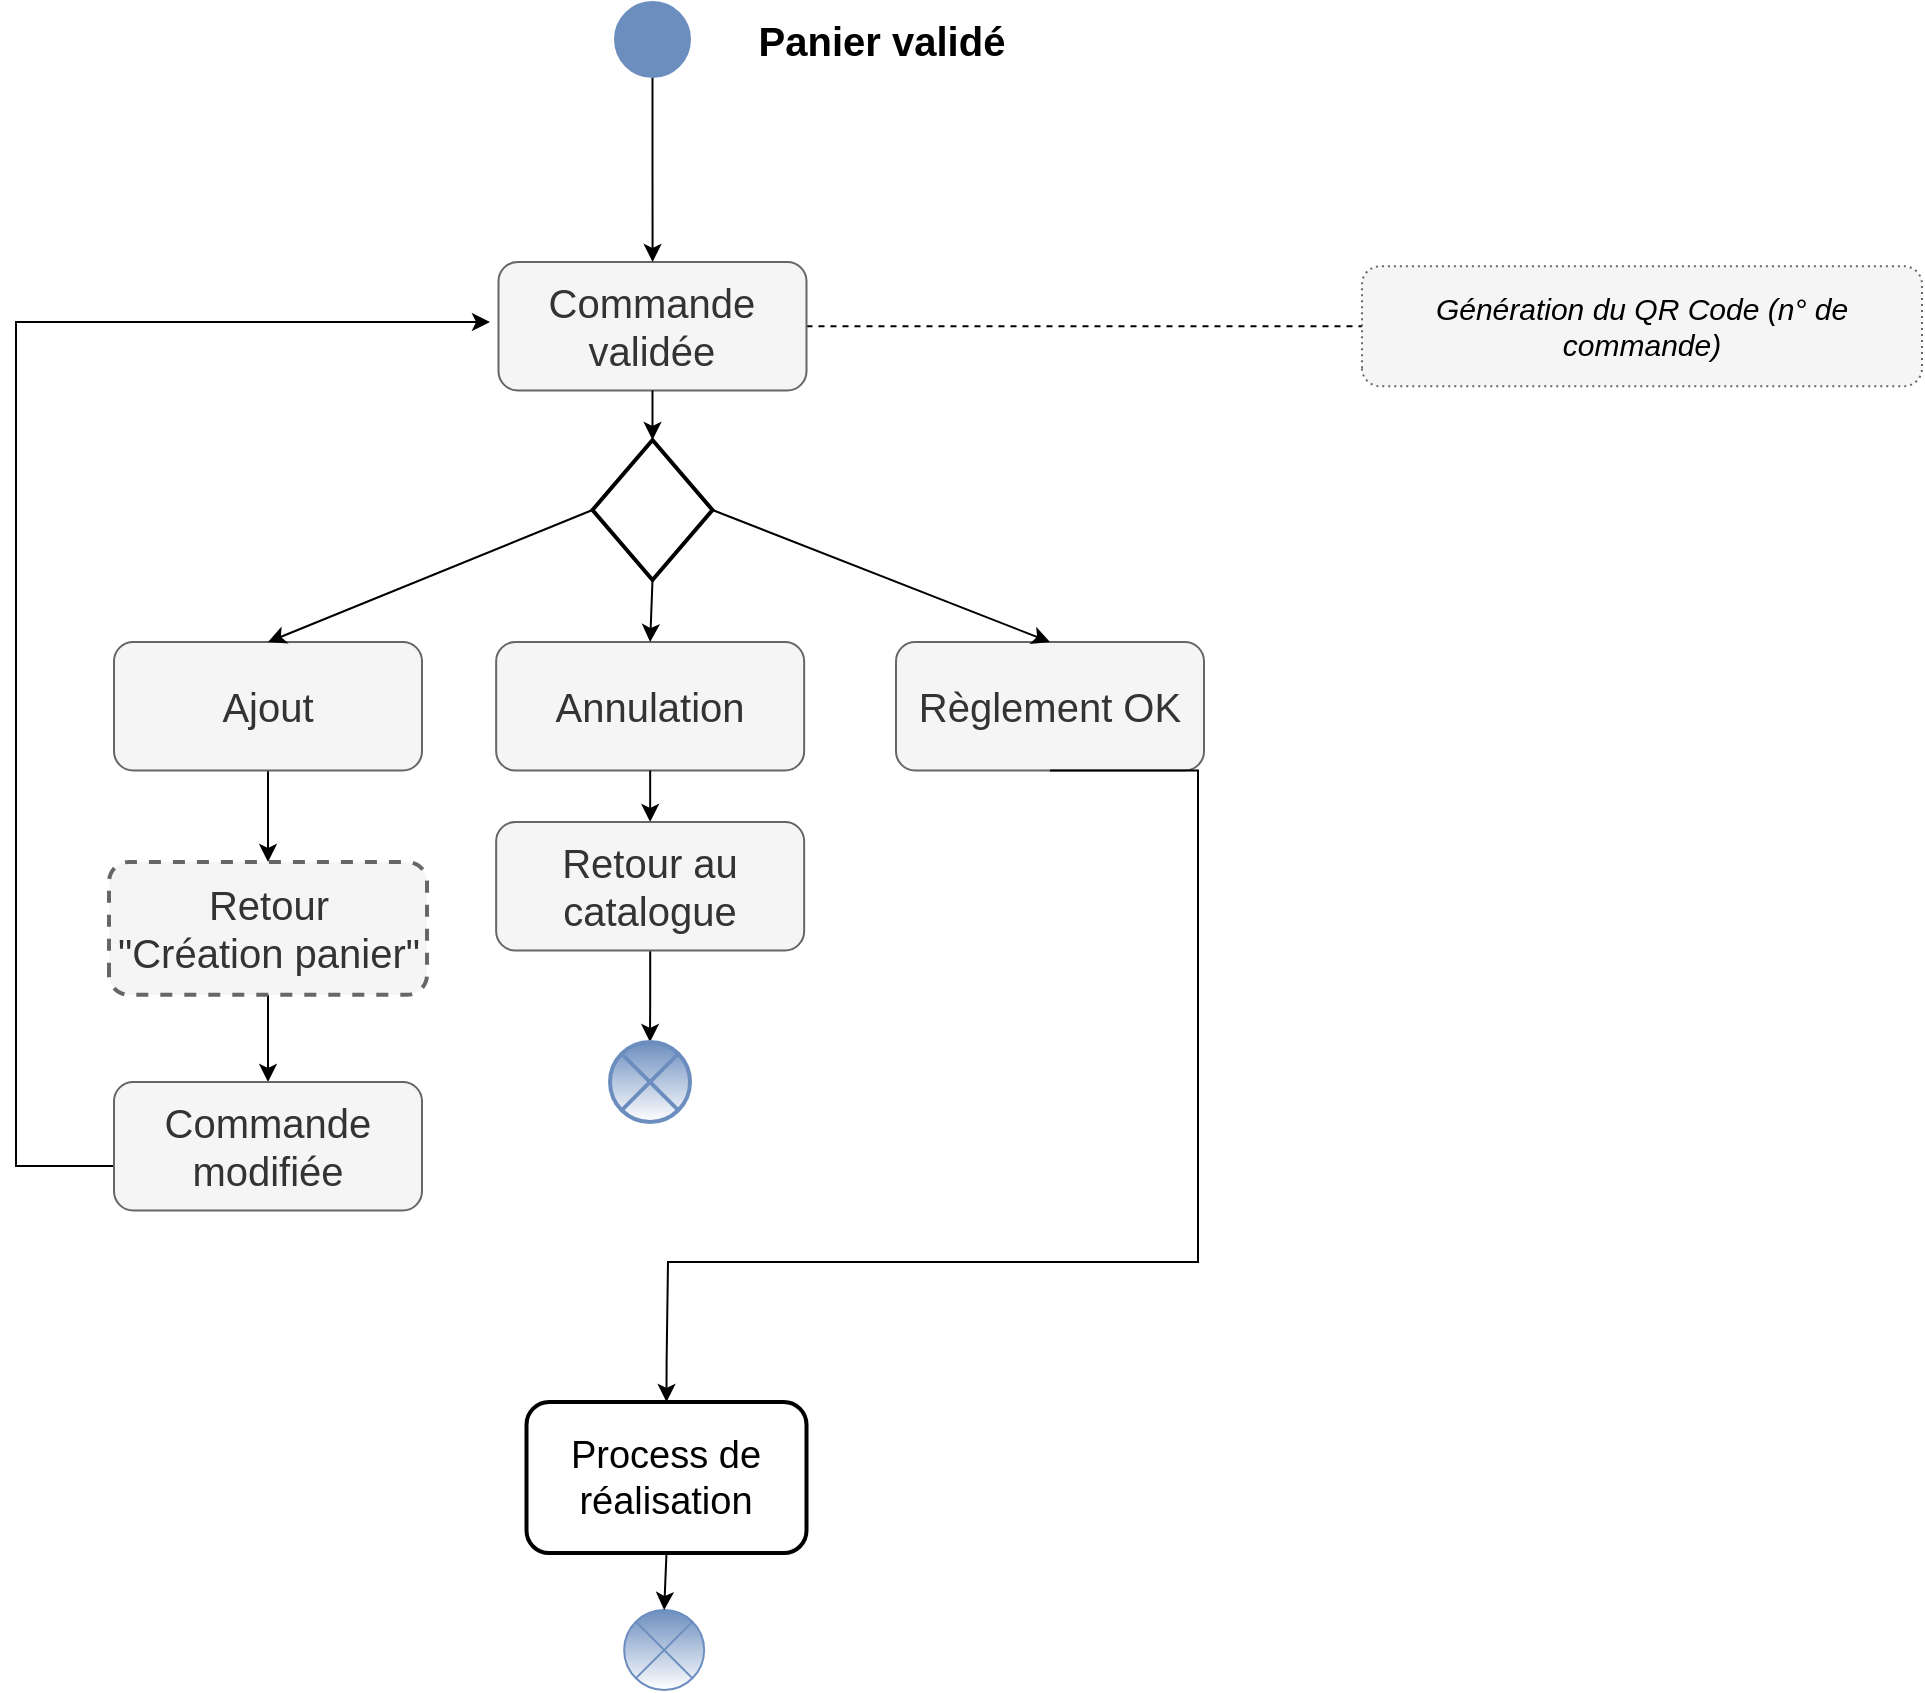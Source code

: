 <mxfile version="13.2.6" type="github">
  <diagram id="C5RBs43oDa-KdzZeNtuy" name="Page-1">
    <mxGraphModel dx="3530" dy="2518" grid="1" gridSize="10" guides="1" tooltips="1" connect="1" arrows="1" fold="1" page="1" pageScale="1" pageWidth="827" pageHeight="1169" math="0" shadow="0">
      <root>
        <mxCell id="WIyWlLk6GJQsqaUBKTNV-0" />
        <mxCell id="WIyWlLk6GJQsqaUBKTNV-1" parent="WIyWlLk6GJQsqaUBKTNV-0" />
        <mxCell id="uQ-XWgEHN9rOL8nD1H7O-12" value="" style="edgeStyle=orthogonalEdgeStyle;rounded=0;orthogonalLoop=1;jettySize=auto;html=1;dashed=1;startArrow=none;startFill=0;endArrow=none;endFill=0;strokeWidth=1;entryX=0.5;entryY=0;entryDx=0;entryDy=0;" parent="WIyWlLk6GJQsqaUBKTNV-1" source="G-hIVbg5v9CWW5Yy8Wli-2" target="MHTNPu9FD_tJbpRzddWY-18" edge="1">
          <mxGeometry relative="1" as="geometry">
            <mxPoint x="480" y="-836" as="targetPoint" />
          </mxGeometry>
        </mxCell>
        <mxCell id="G-hIVbg5v9CWW5Yy8Wli-2" value="&lt;font style=&quot;font-size: 20px&quot;&gt;Commande validée&lt;/font&gt;" style="rounded=1;whiteSpace=wrap;html=1;direction=north;fillColor=#f5f5f5;strokeColor=#666666;fontColor=#333333;aspect=fixed;" parent="WIyWlLk6GJQsqaUBKTNV-1" vertex="1">
          <mxGeometry x="151.25" y="-870" width="154" height="64.26" as="geometry" />
        </mxCell>
        <mxCell id="SvVdULVF1Hvvb6DCQOAH-13" value="&lt;font color=&quot;#000000&quot; style=&quot;font-size: 28px&quot;&gt;&lt;b&gt;&lt;br&gt;&lt;/b&gt;&lt;/font&gt;" style="text;html=1;strokeColor=none;fillColor=none;align=center;verticalAlign=middle;whiteSpace=wrap;rounded=0;fontColor=#FF99CC;" parent="WIyWlLk6GJQsqaUBKTNV-1" vertex="1">
          <mxGeometry x="170" y="-330" width="590" height="110" as="geometry" />
        </mxCell>
        <mxCell id="MHTNPu9FD_tJbpRzddWY-18" value="&lt;i&gt;&lt;font style=&quot;font-size: 15px&quot;&gt;Génération du QR Code (n° de commande)&lt;/font&gt;&lt;/i&gt;" style="rounded=1;whiteSpace=wrap;html=1;direction=north;fillColor=#F5F5F5;strokeColor=#666666;dashed=1;dashPattern=1 2;" parent="WIyWlLk6GJQsqaUBKTNV-1" vertex="1">
          <mxGeometry x="583" y="-867.87" width="280" height="60" as="geometry" />
        </mxCell>
        <mxCell id="bbMm7TcKJNfFNzZPyWXp-14" value="" style="shape=sumEllipse;perimeter=ellipsePerimeter;whiteSpace=wrap;html=1;backgroundOutline=1;fillColor=#6C8EBF;gradientColor=#ffffff;aspect=fixed;strokeColor=#6C8EBF;" parent="WIyWlLk6GJQsqaUBKTNV-1" vertex="1">
          <mxGeometry x="214.08" y="-196" width="40" height="40" as="geometry" />
        </mxCell>
        <mxCell id="r6B5fu9Dz2np9eA2oj06-0" value="" style="edgeStyle=orthogonalEdgeStyle;rounded=0;orthogonalLoop=1;jettySize=auto;html=1;" parent="WIyWlLk6GJQsqaUBKTNV-1" source="lGdV4SZ8Vo6F00BAJfgW-0" target="G-hIVbg5v9CWW5Yy8Wli-2" edge="1">
          <mxGeometry relative="1" as="geometry" />
        </mxCell>
        <mxCell id="lGdV4SZ8Vo6F00BAJfgW-0" value="" style="ellipse;whiteSpace=wrap;html=1;aspect=fixed;fillColor=#6C8EBF;gradientColor=none;strokeColor=#6C8EBF;" parent="WIyWlLk6GJQsqaUBKTNV-1" vertex="1">
          <mxGeometry x="209.5" y="-1000" width="37.5" height="37.5" as="geometry" />
        </mxCell>
        <mxCell id="r6B5fu9Dz2np9eA2oj06-35" value="" style="edgeStyle=orthogonalEdgeStyle;rounded=0;orthogonalLoop=1;jettySize=auto;html=1;entryX=1;entryY=0.5;entryDx=0;entryDy=0;" parent="WIyWlLk6GJQsqaUBKTNV-1" source="r6B5fu9Dz2np9eA2oj06-4" target="r6B5fu9Dz2np9eA2oj06-11" edge="1">
          <mxGeometry relative="1" as="geometry">
            <mxPoint x="37" y="-575.74" as="targetPoint" />
          </mxGeometry>
        </mxCell>
        <mxCell id="r6B5fu9Dz2np9eA2oj06-4" value="&lt;font style=&quot;font-size: 20px&quot;&gt;Ajout&lt;/font&gt;" style="rounded=1;whiteSpace=wrap;html=1;direction=north;fillColor=#f5f5f5;strokeColor=#666666;fontColor=#333333;aspect=fixed;" parent="WIyWlLk6GJQsqaUBKTNV-1" vertex="1">
          <mxGeometry x="-41" y="-680" width="154" height="64.26" as="geometry" />
        </mxCell>
        <mxCell id="r6B5fu9Dz2np9eA2oj06-7" value="&lt;font style=&quot;font-size: 20px&quot;&gt;Règlement OK&lt;/font&gt;" style="rounded=1;whiteSpace=wrap;html=1;direction=north;aspect=fixed;fillColor=#f5f5f5;strokeColor=#666666;fontColor=#333333;" parent="WIyWlLk6GJQsqaUBKTNV-1" vertex="1">
          <mxGeometry x="350" y="-680" width="154" height="64.26" as="geometry" />
        </mxCell>
        <mxCell id="r6B5fu9Dz2np9eA2oj06-32" value="" style="edgeStyle=orthogonalEdgeStyle;rounded=0;orthogonalLoop=1;jettySize=auto;html=1;entryX=1;entryY=0.5;entryDx=0;entryDy=0;" parent="WIyWlLk6GJQsqaUBKTNV-1" source="r6B5fu9Dz2np9eA2oj06-11" target="r6B5fu9Dz2np9eA2oj06-29" edge="1">
          <mxGeometry relative="1" as="geometry" />
        </mxCell>
        <mxCell id="r6B5fu9Dz2np9eA2oj06-11" value="&lt;span style=&quot;font-size: 20px&quot;&gt;Retour&lt;br&gt;&quot;Création panier&quot;&lt;/span&gt;" style="rounded=1;whiteSpace=wrap;html=1;direction=north;aspect=fixed;fillColor=#f5f5f5;strokeColor=#666666;fontColor=#333333;dashed=1;strokeWidth=2;" parent="WIyWlLk6GJQsqaUBKTNV-1" vertex="1">
          <mxGeometry x="-43.5" y="-570" width="159" height="66.36" as="geometry" />
        </mxCell>
        <mxCell id="r6B5fu9Dz2np9eA2oj06-20" value="&lt;font style=&quot;font-size: 20px&quot;&gt;Annulation&lt;/font&gt;" style="rounded=1;whiteSpace=wrap;html=1;direction=north;fillColor=#f5f5f5;strokeColor=#666666;fontColor=#333333;aspect=fixed;" parent="WIyWlLk6GJQsqaUBKTNV-1" vertex="1">
          <mxGeometry x="150.08" y="-680" width="154" height="64.26" as="geometry" />
        </mxCell>
        <mxCell id="r6B5fu9Dz2np9eA2oj06-37" value="" style="edgeStyle=orthogonalEdgeStyle;rounded=0;orthogonalLoop=1;jettySize=auto;html=1;" parent="WIyWlLk6GJQsqaUBKTNV-1" source="r6B5fu9Dz2np9eA2oj06-29" edge="1">
          <mxGeometry relative="1" as="geometry">
            <mxPoint x="147" y="-840" as="targetPoint" />
            <Array as="points">
              <mxPoint x="-90" y="-418" />
              <mxPoint x="-90" y="-840" />
            </Array>
          </mxGeometry>
        </mxCell>
        <mxCell id="r6B5fu9Dz2np9eA2oj06-29" value="&lt;span style=&quot;font-size: 20px&quot;&gt;Commande modifiée&lt;/span&gt;" style="rounded=1;whiteSpace=wrap;html=1;direction=north;aspect=fixed;fillColor=#f5f5f5;strokeColor=#666666;fontColor=#333333;" parent="WIyWlLk6GJQsqaUBKTNV-1" vertex="1">
          <mxGeometry x="-41" y="-460.0" width="154" height="64.26" as="geometry" />
        </mxCell>
        <mxCell id="r6B5fu9Dz2np9eA2oj06-41" value="" style="endArrow=classic;html=1;exitX=0;exitY=0.5;exitDx=0;exitDy=0;entryX=1;entryY=0.5;entryDx=0;entryDy=0;" parent="WIyWlLk6GJQsqaUBKTNV-1" source="r6B5fu9Dz2np9eA2oj06-20" target="r6B5fu9Dz2np9eA2oj06-45" edge="1">
          <mxGeometry width="50" height="50" relative="1" as="geometry">
            <mxPoint x="140" y="-630" as="sourcePoint" />
            <mxPoint x="266" y="-590" as="targetPoint" />
          </mxGeometry>
        </mxCell>
        <mxCell id="r6B5fu9Dz2np9eA2oj06-55" value="" style="edgeStyle=orthogonalEdgeStyle;rounded=0;orthogonalLoop=1;jettySize=auto;html=1;startArrow=none;startFill=0;endArrow=classic;endFill=1;entryX=0.5;entryY=0;entryDx=0;entryDy=0;" parent="WIyWlLk6GJQsqaUBKTNV-1" source="r6B5fu9Dz2np9eA2oj06-45" target="r6B5fu9Dz2np9eA2oj06-52" edge="1">
          <mxGeometry relative="1" as="geometry">
            <mxPoint x="266" y="-500" as="targetPoint" />
          </mxGeometry>
        </mxCell>
        <mxCell id="r6B5fu9Dz2np9eA2oj06-45" value="&lt;font style=&quot;font-size: 20px&quot;&gt;Retour au catalogue&lt;/font&gt;" style="rounded=1;whiteSpace=wrap;html=1;direction=north;fillColor=#f5f5f5;strokeColor=#666666;fontColor=#333333;aspect=fixed;" parent="WIyWlLk6GJQsqaUBKTNV-1" vertex="1">
          <mxGeometry x="150.08" y="-590" width="154" height="64.26" as="geometry" />
        </mxCell>
        <mxCell id="r6B5fu9Dz2np9eA2oj06-49" value="" style="edgeStyle=orthogonalEdgeStyle;rounded=0;orthogonalLoop=1;jettySize=auto;html=1;startArrow=classic;startFill=1;endArrow=none;endFill=0;entryX=0;entryY=0.5;entryDx=0;entryDy=0;exitX=0.5;exitY=0;exitDx=0;exitDy=0;" parent="WIyWlLk6GJQsqaUBKTNV-1" source="r6B5fu9Dz2np9eA2oj06-80" target="r6B5fu9Dz2np9eA2oj06-7" edge="1">
          <mxGeometry relative="1" as="geometry">
            <mxPoint x="236" y="-350" as="sourcePoint" />
            <mxPoint x="323.5" y="-335.56" as="targetPoint" />
            <Array as="points">
              <mxPoint x="236" y="-320" />
              <mxPoint x="236" y="-370" />
              <mxPoint x="501" y="-370" />
              <mxPoint x="501" y="-616" />
            </Array>
          </mxGeometry>
        </mxCell>
        <mxCell id="r6B5fu9Dz2np9eA2oj06-52" value="" style="shape=sumEllipse;perimeter=ellipsePerimeter;whiteSpace=wrap;html=1;backgroundOutline=1;strokeColor=#6C8EBF;strokeWidth=2;fillColor=#6C8EBF;gradientColor=#ffffff;aspect=fixed;" parent="WIyWlLk6GJQsqaUBKTNV-1" vertex="1">
          <mxGeometry x="207" y="-480" width="40" height="40" as="geometry" />
        </mxCell>
        <mxCell id="r6B5fu9Dz2np9eA2oj06-74" value="" style="endArrow=classic;html=1;entryX=1;entryY=0.5;entryDx=0;entryDy=0;exitX=0;exitY=0.5;exitDx=0;exitDy=0;" parent="WIyWlLk6GJQsqaUBKTNV-1" source="r6B5fu9Dz2np9eA2oj06-75" target="r6B5fu9Dz2np9eA2oj06-4" edge="1">
          <mxGeometry width="50" height="50" relative="1" as="geometry">
            <mxPoint x="30" y="-760" as="sourcePoint" />
            <mxPoint x="440" y="-670" as="targetPoint" />
          </mxGeometry>
        </mxCell>
        <mxCell id="r6B5fu9Dz2np9eA2oj06-75" value="" style="rhombus;whiteSpace=wrap;html=1;strokeColor=#000000;strokeWidth=2;fillColor=#FFFFFF;gradientColor=#ffffff;rotation=0;" parent="WIyWlLk6GJQsqaUBKTNV-1" vertex="1">
          <mxGeometry x="198.25" y="-781" width="60" height="70" as="geometry" />
        </mxCell>
        <mxCell id="r6B5fu9Dz2np9eA2oj06-76" value="" style="endArrow=classic;html=1;exitX=0.5;exitY=1;exitDx=0;exitDy=0;entryX=1;entryY=0.5;entryDx=0;entryDy=0;" parent="WIyWlLk6GJQsqaUBKTNV-1" source="r6B5fu9Dz2np9eA2oj06-75" target="r6B5fu9Dz2np9eA2oj06-20" edge="1">
          <mxGeometry width="50" height="50" relative="1" as="geometry">
            <mxPoint x="390" y="-620" as="sourcePoint" />
            <mxPoint x="440" y="-670" as="targetPoint" />
          </mxGeometry>
        </mxCell>
        <mxCell id="r6B5fu9Dz2np9eA2oj06-77" value="" style="endArrow=classic;html=1;entryX=1;entryY=0.5;entryDx=0;entryDy=0;exitX=1;exitY=0.5;exitDx=0;exitDy=0;" parent="WIyWlLk6GJQsqaUBKTNV-1" source="r6B5fu9Dz2np9eA2oj06-75" target="r6B5fu9Dz2np9eA2oj06-7" edge="1">
          <mxGeometry width="50" height="50" relative="1" as="geometry">
            <mxPoint x="390" y="-620" as="sourcePoint" />
            <mxPoint x="440" y="-670" as="targetPoint" />
          </mxGeometry>
        </mxCell>
        <mxCell id="r6B5fu9Dz2np9eA2oj06-78" value="" style="endArrow=classic;html=1;entryX=0.5;entryY=0;entryDx=0;entryDy=0;exitX=0;exitY=0.5;exitDx=0;exitDy=0;" parent="WIyWlLk6GJQsqaUBKTNV-1" source="G-hIVbg5v9CWW5Yy8Wli-2" target="r6B5fu9Dz2np9eA2oj06-75" edge="1">
          <mxGeometry width="50" height="50" relative="1" as="geometry">
            <mxPoint x="390" y="-620" as="sourcePoint" />
            <mxPoint x="440" y="-670" as="targetPoint" />
          </mxGeometry>
        </mxCell>
        <mxCell id="r6B5fu9Dz2np9eA2oj06-80" value="&lt;font style=&quot;font-size: 19px&quot;&gt;Process de réalisation&lt;/font&gt;" style="rounded=1;whiteSpace=wrap;html=1;strokeColor=#000000;strokeWidth=2;fillColor=#FFFFFF;gradientColor=#ffffff;" parent="WIyWlLk6GJQsqaUBKTNV-1" vertex="1">
          <mxGeometry x="165.25" y="-300" width="140" height="75.56" as="geometry" />
        </mxCell>
        <mxCell id="r6B5fu9Dz2np9eA2oj06-84" value="" style="endArrow=classic;html=1;entryX=0.5;entryY=0;entryDx=0;entryDy=0;exitX=0.5;exitY=1;exitDx=0;exitDy=0;" parent="WIyWlLk6GJQsqaUBKTNV-1" source="r6B5fu9Dz2np9eA2oj06-80" target="bbMm7TcKJNfFNzZPyWXp-14" edge="1">
          <mxGeometry width="50" height="50" relative="1" as="geometry">
            <mxPoint x="390" y="-420" as="sourcePoint" />
            <mxPoint x="440" y="-470" as="targetPoint" />
          </mxGeometry>
        </mxCell>
        <mxCell id="UWCc2bfLOeQIi4e28YJl-0" value="&lt;font style=&quot;font-size: 20px&quot;&gt;&lt;b&gt;Panier validé&lt;/b&gt;&lt;/font&gt;" style="text;html=1;strokeColor=none;fillColor=none;align=center;verticalAlign=middle;whiteSpace=wrap;rounded=0;" vertex="1" parent="WIyWlLk6GJQsqaUBKTNV-1">
          <mxGeometry x="263" y="-991.25" width="160" height="20" as="geometry" />
        </mxCell>
      </root>
    </mxGraphModel>
  </diagram>
</mxfile>
